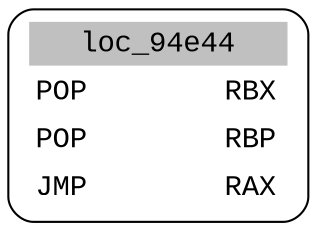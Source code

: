digraph asm_graph {
1941 [
shape="Mrecord" fontname="Courier New"label =<<table border="0" cellborder="0" cellpadding="3"><tr><td align="center" colspan="2" bgcolor="grey">loc_94e44</td></tr><tr><td align="left">POP        RBX</td></tr><tr><td align="left">POP        RBP</td></tr><tr><td align="left">JMP        RAX</td></tr></table>> ];
}